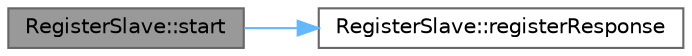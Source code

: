 digraph "RegisterSlave::start"
{
 // INTERACTIVE_SVG=YES
 // LATEX_PDF_SIZE
  bgcolor="transparent";
  edge [fontname=Helvetica,fontsize=10,labelfontname=Helvetica,labelfontsize=10];
  node [fontname=Helvetica,fontsize=10,shape=box,height=0.2,width=0.4];
  rankdir="LR";
  Node1 [id="Node000001",label="RegisterSlave::start",height=0.2,width=0.4,color="gray40", fillcolor="grey60", style="filled", fontcolor="black",tooltip=" "];
  Node1 -> Node2 [id="edge2_Node000001_Node000002",color="steelblue1",style="solid",tooltip=" "];
  Node2 [id="Node000002",label="RegisterSlave::registerResponse",height=0.2,width=0.4,color="grey40", fillcolor="white", style="filled",URL="$d3/dda/a00712_aea42a5c44dd53bc9e25b74a71b9ba652.html#aea42a5c44dd53bc9e25b74a71b9ba652",tooltip=" "];
}
